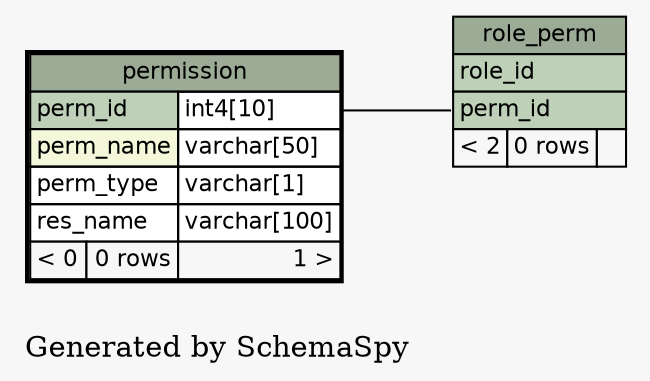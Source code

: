 // dot 2.38.0 on Windows 7 6.1
digraph "oneDegreeRelationshipsGraph" {
  graph [
    rankdir="RL"
    bgcolor="#f7f7f7"
    label="\nGenerated by SchemaSpy"
    labeljust="l"
  ];
  node [
    fontname="Helvetica"
    fontsize="11"
    shape="plaintext"
  ];
  edge [
    arrowsize="0.8"
  ];
  "role_perm":"perm_id":w -> "permission":"perm_id.type":e [arrowtail=crowtee arrowhead=none];
  "permission" [
    label=<
    <TABLE BORDER="2" CELLBORDER="1" CELLSPACING="0" BGCOLOR="#ffffff">
      <TR><TD PORT="permission.heading" COLSPAN="3" BGCOLOR="#9bab96" ALIGN="CENTER">permission</TD></TR>
      <TR><TD PORT="perm_id" COLSPAN="2" BGCOLOR="#bed1b8" ALIGN="LEFT">perm_id</TD><TD PORT="perm_id.type" ALIGN="LEFT">int4[10]</TD></TR>
      <TR><TD PORT="perm_name" COLSPAN="2" BGCOLOR="#f4f7da" ALIGN="LEFT">perm_name</TD><TD PORT="perm_name.type" ALIGN="LEFT">varchar[50]</TD></TR>
      <TR><TD PORT="perm_type" COLSPAN="2" ALIGN="LEFT">perm_type</TD><TD PORT="perm_type.type" ALIGN="LEFT">varchar[1]</TD></TR>
      <TR><TD PORT="res_name" COLSPAN="2" ALIGN="LEFT">res_name</TD><TD PORT="res_name.type" ALIGN="LEFT">varchar[100]</TD></TR>
      <TR><TD ALIGN="LEFT" BGCOLOR="#f7f7f7">&lt; 0</TD><TD ALIGN="RIGHT" BGCOLOR="#f7f7f7">0 rows</TD><TD ALIGN="RIGHT" BGCOLOR="#f7f7f7">1 &gt;</TD></TR>
    </TABLE>>
    URL="permission.html#"
    tooltip="permission"
  ];
  "role_perm" [
    label=<
    <TABLE BORDER="0" CELLBORDER="1" CELLSPACING="0" BGCOLOR="#ffffff">
      <TR><TD PORT="role_perm.heading" COLSPAN="3" BGCOLOR="#9bab96" ALIGN="CENTER">role_perm</TD></TR>
      <TR><TD PORT="role_id" COLSPAN="3" BGCOLOR="#bed1b8" ALIGN="LEFT">role_id</TD></TR>
      <TR><TD PORT="perm_id" COLSPAN="3" BGCOLOR="#bed1b8" ALIGN="LEFT">perm_id</TD></TR>
      <TR><TD ALIGN="LEFT" BGCOLOR="#f7f7f7">&lt; 2</TD><TD ALIGN="RIGHT" BGCOLOR="#f7f7f7">0 rows</TD><TD ALIGN="RIGHT" BGCOLOR="#f7f7f7">  </TD></TR>
    </TABLE>>
    URL="role_perm.html#graph"
    tooltip="role_perm"
  ];
}
